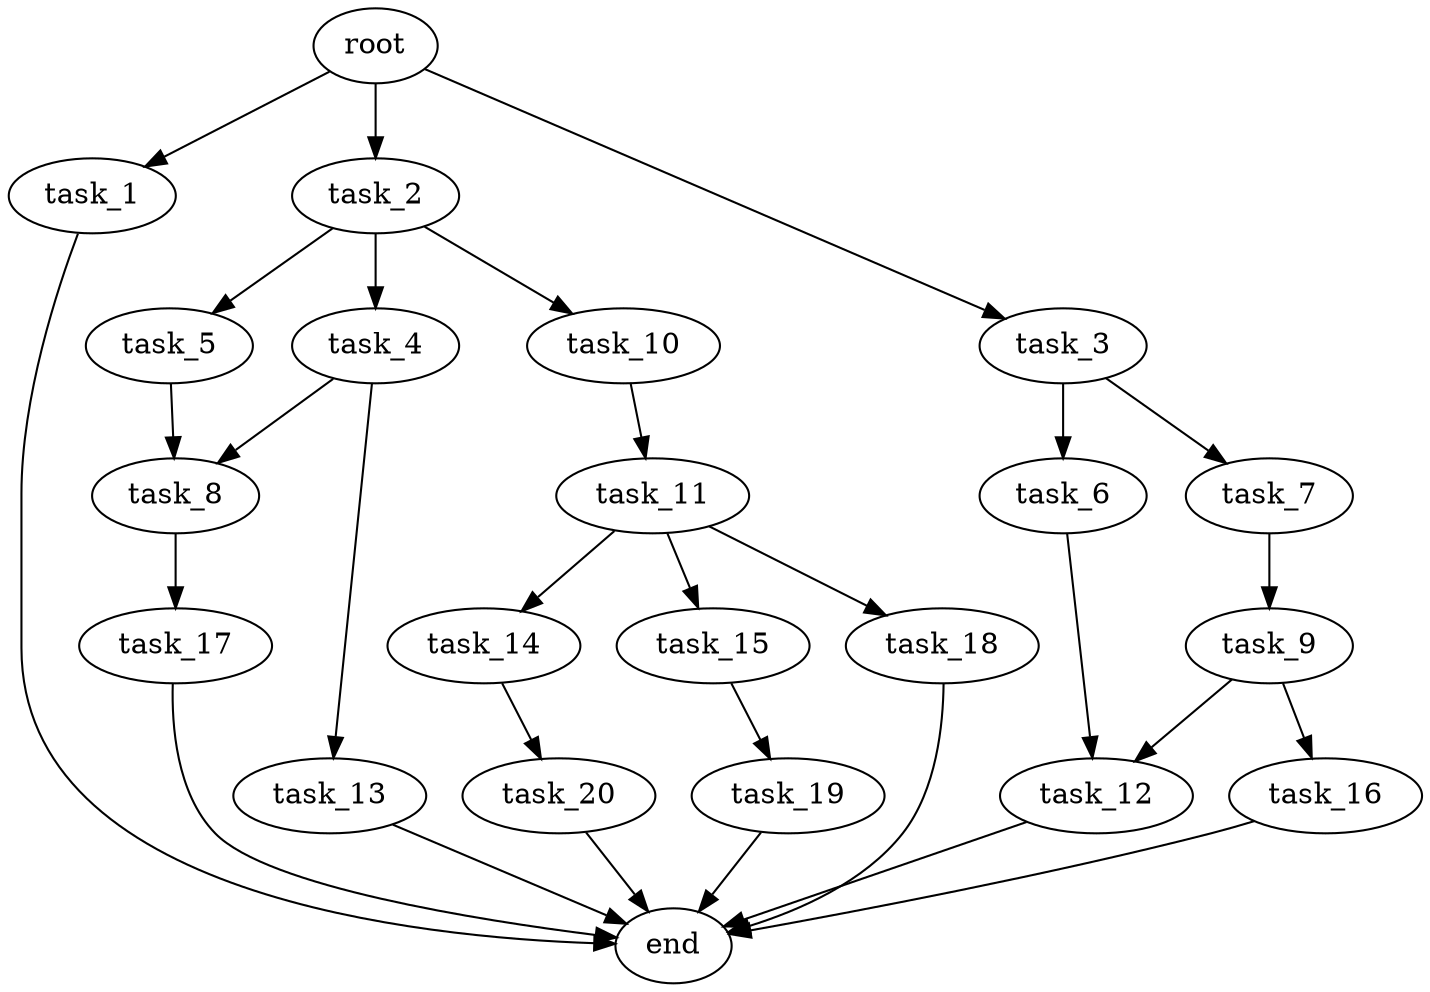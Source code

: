 digraph G {
  root [size="0.000000e+00"];
  task_1 [size="5.261068e+09"];
  task_2 [size="5.073770e+09"];
  task_3 [size="9.883327e+09"];
  task_4 [size="5.541965e+09"];
  task_5 [size="3.905147e+09"];
  task_6 [size="4.701881e+09"];
  task_7 [size="6.357072e+09"];
  task_8 [size="9.810413e+09"];
  task_9 [size="2.537249e+09"];
  task_10 [size="1.634061e+08"];
  task_11 [size="7.885412e+09"];
  task_12 [size="3.448680e+09"];
  task_13 [size="7.329677e+09"];
  task_14 [size="6.282941e+09"];
  task_15 [size="7.715242e+09"];
  task_16 [size="7.352135e+09"];
  task_17 [size="3.325854e+09"];
  task_18 [size="4.443125e+08"];
  task_19 [size="5.460591e+09"];
  task_20 [size="8.135275e+09"];
  end [size="0.000000e+00"];

  root -> task_1 [size="1.000000e-12"];
  root -> task_2 [size="1.000000e-12"];
  root -> task_3 [size="1.000000e-12"];
  task_1 -> end [size="1.000000e-12"];
  task_2 -> task_4 [size="5.541965e+08"];
  task_2 -> task_5 [size="3.905147e+08"];
  task_2 -> task_10 [size="1.634061e+07"];
  task_3 -> task_6 [size="4.701881e+08"];
  task_3 -> task_7 [size="6.357072e+08"];
  task_4 -> task_8 [size="4.905207e+08"];
  task_4 -> task_13 [size="7.329677e+08"];
  task_5 -> task_8 [size="4.905207e+08"];
  task_6 -> task_12 [size="1.724340e+08"];
  task_7 -> task_9 [size="2.537249e+08"];
  task_8 -> task_17 [size="3.325854e+08"];
  task_9 -> task_12 [size="1.724340e+08"];
  task_9 -> task_16 [size="7.352135e+08"];
  task_10 -> task_11 [size="7.885412e+08"];
  task_11 -> task_14 [size="6.282941e+08"];
  task_11 -> task_15 [size="7.715242e+08"];
  task_11 -> task_18 [size="4.443125e+07"];
  task_12 -> end [size="1.000000e-12"];
  task_13 -> end [size="1.000000e-12"];
  task_14 -> task_20 [size="8.135275e+08"];
  task_15 -> task_19 [size="5.460591e+08"];
  task_16 -> end [size="1.000000e-12"];
  task_17 -> end [size="1.000000e-12"];
  task_18 -> end [size="1.000000e-12"];
  task_19 -> end [size="1.000000e-12"];
  task_20 -> end [size="1.000000e-12"];
}
